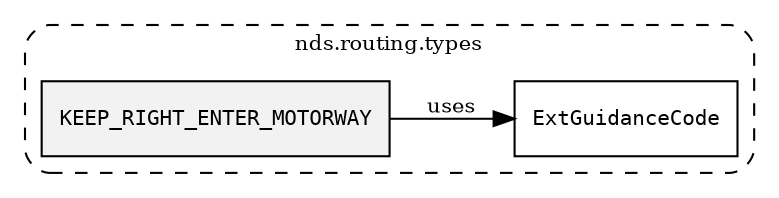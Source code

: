 /**
 * This dot file creates symbol collaboration diagram for KEEP_RIGHT_ENTER_MOTORWAY.
 */
digraph ZSERIO
{
    node [shape=box, fontsize=10];
    rankdir="LR";
    fontsize=10;
    tooltip="KEEP_RIGHT_ENTER_MOTORWAY collaboration diagram";

    subgraph "cluster_nds.routing.types"
    {
        style="dashed, rounded";
        label="nds.routing.types";
        tooltip="Package nds.routing.types";
        href="../../../content/packages/nds.routing.types.html#Package-nds-routing-types";
        target="_parent";

        "KEEP_RIGHT_ENTER_MOTORWAY" [style="filled", fillcolor="#0000000D", target="_parent", label=<<font face="monospace"><table align="center" border="0" cellspacing="0" cellpadding="0"><tr><td href="../../../content/packages/nds.routing.types.html#Constant-KEEP_RIGHT_ENTER_MOTORWAY" title="Constant defined in nds.routing.types">KEEP_RIGHT_ENTER_MOTORWAY</td></tr></table></font>>];
        "ExtGuidanceCode" [target="_parent", label=<<font face="monospace"><table align="center" border="0" cellspacing="0" cellpadding="0"><tr><td href="../../../content/packages/nds.routing.types.html#Subtype-ExtGuidanceCode" title="Subtype defined in nds.routing.types">ExtGuidanceCode</td></tr></table></font>>];
    }

    "KEEP_RIGHT_ENTER_MOTORWAY" -> "ExtGuidanceCode" [label="uses", fontsize=10];
}
